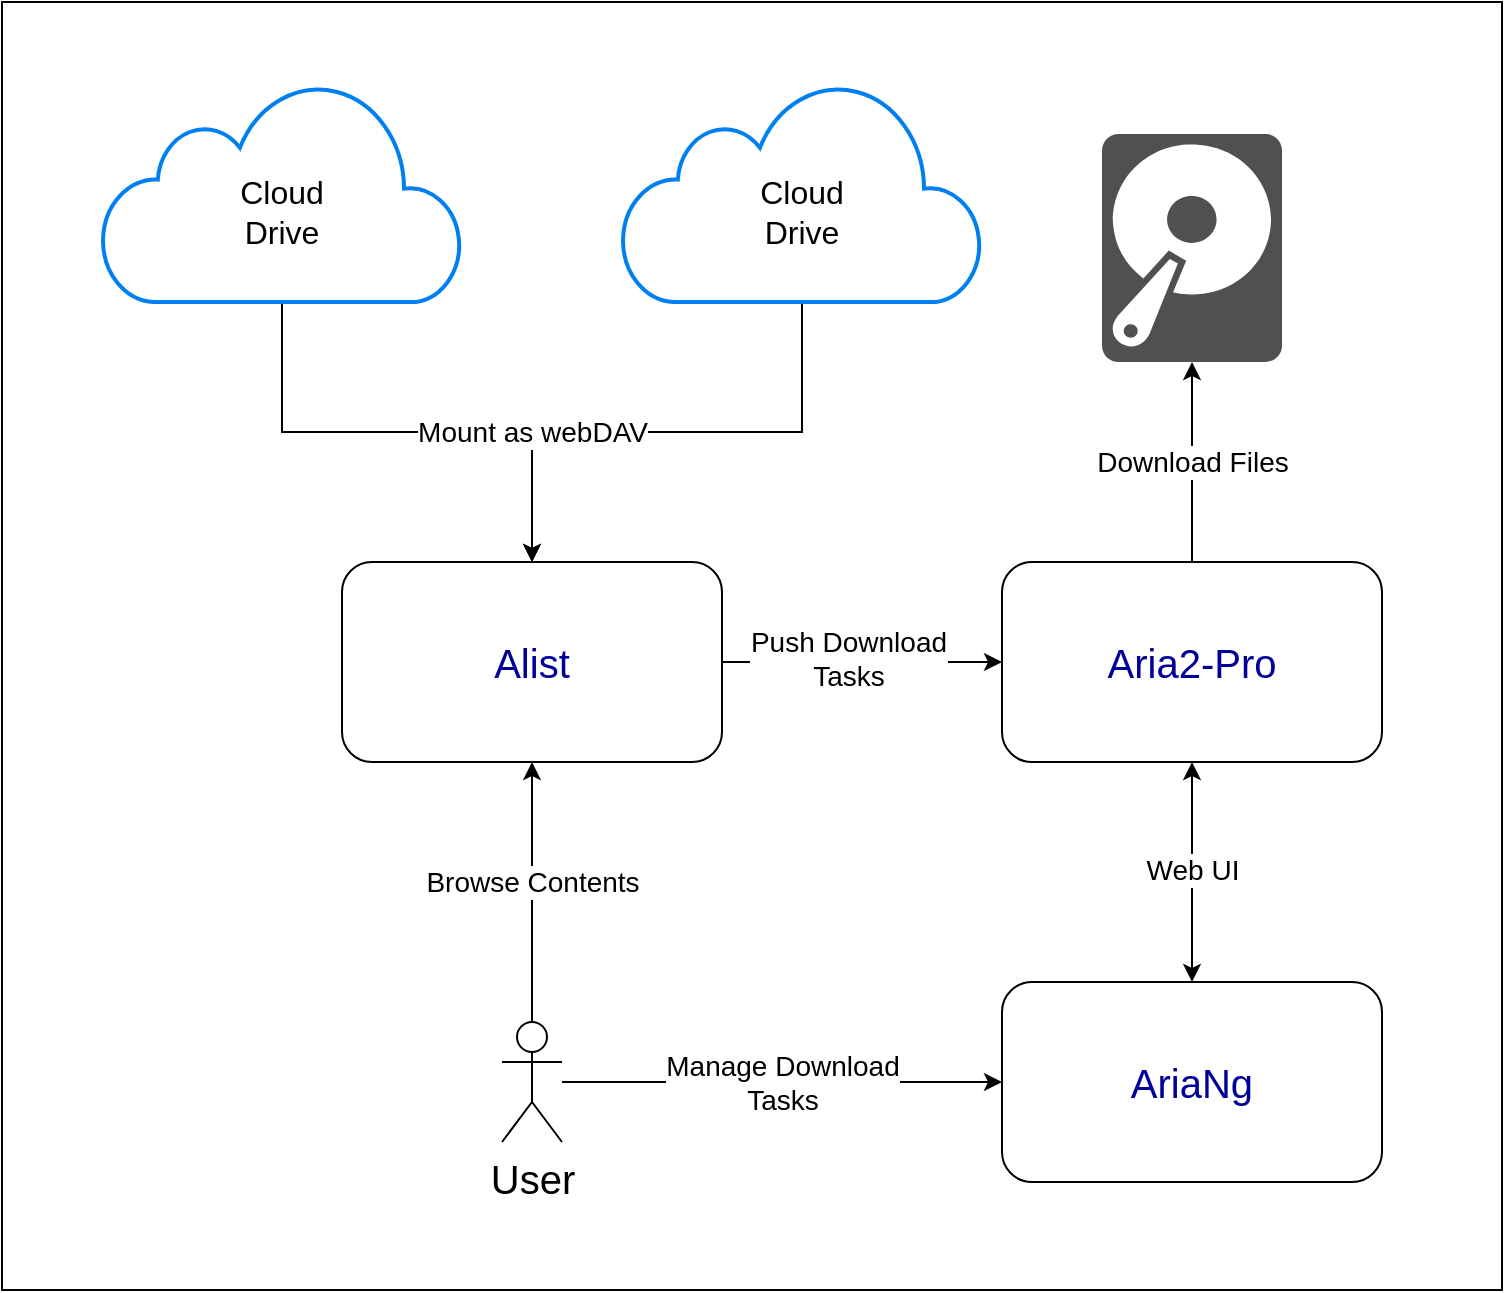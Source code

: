 <mxfile version="18.0.1" type="device"><diagram id="cUNla3JyBP_UH3Ed5v72" name="Page-1"><mxGraphModel dx="1106" dy="876" grid="1" gridSize="10" guides="1" tooltips="1" connect="1" arrows="1" fold="1" page="1" pageScale="1" pageWidth="1100" pageHeight="850" math="0" shadow="0"><root><mxCell id="0"/><mxCell id="1" parent="0"/><mxCell id="49YnxnV380gVibAS4No--23" value="" style="rounded=0;whiteSpace=wrap;html=1;fontSize=12;" parent="1" vertex="1"><mxGeometry x="70" y="60" width="750" height="644" as="geometry"/></mxCell><mxCell id="49YnxnV380gVibAS4No--7" style="edgeStyle=orthogonalEdgeStyle;rounded=0;orthogonalLoop=1;jettySize=auto;html=1;entryX=0.5;entryY=0;entryDx=0;entryDy=0;fontSize=20;" parent="1" source="49YnxnV380gVibAS4No--2" target="49YnxnV380gVibAS4No--6" edge="1"><mxGeometry relative="1" as="geometry"/></mxCell><mxCell id="49YnxnV380gVibAS4No--2" value="" style="html=1;verticalLabelPosition=bottom;align=center;labelBackgroundColor=#ffffff;verticalAlign=top;strokeWidth=2;strokeColor=#0080F0;shadow=0;dashed=0;shape=mxgraph.ios7.icons.cloud;" parent="1" vertex="1"><mxGeometry x="120" y="100" width="180" height="110" as="geometry"/></mxCell><mxCell id="49YnxnV380gVibAS4No--3" value="Cloud Drive" style="text;html=1;strokeColor=none;fillColor=none;align=center;verticalAlign=middle;whiteSpace=wrap;rounded=0;fontSize=16;" parent="1" vertex="1"><mxGeometry x="180" y="150" width="60" height="30" as="geometry"/></mxCell><mxCell id="49YnxnV380gVibAS4No--8" value="" style="edgeStyle=orthogonalEdgeStyle;rounded=0;orthogonalLoop=1;jettySize=auto;html=1;entryX=0.5;entryY=0;entryDx=0;entryDy=0;fontSize=20;" parent="1" source="49YnxnV380gVibAS4No--4" target="49YnxnV380gVibAS4No--6" edge="1"><mxGeometry relative="1" as="geometry"/></mxCell><mxCell id="49YnxnV380gVibAS4No--9" value="Mount as webDAV" style="edgeLabel;html=1;align=center;verticalAlign=middle;resizable=0;points=[];fontSize=14;" parent="49YnxnV380gVibAS4No--8" vertex="1" connectable="0"><mxGeometry x="0.508" relative="1" as="geometry"><mxPoint as="offset"/></mxGeometry></mxCell><mxCell id="49YnxnV380gVibAS4No--4" value="" style="html=1;verticalLabelPosition=bottom;align=center;labelBackgroundColor=#ffffff;verticalAlign=top;strokeWidth=2;strokeColor=#0080F0;shadow=0;dashed=0;shape=mxgraph.ios7.icons.cloud;" parent="1" vertex="1"><mxGeometry x="380" y="100" width="180" height="110" as="geometry"/></mxCell><mxCell id="49YnxnV380gVibAS4No--5" value="Cloud Drive" style="text;html=1;strokeColor=none;fillColor=none;align=center;verticalAlign=middle;whiteSpace=wrap;rounded=0;fontSize=16;" parent="1" vertex="1"><mxGeometry x="440" y="150" width="60" height="30" as="geometry"/></mxCell><mxCell id="49YnxnV380gVibAS4No--14" style="edgeStyle=orthogonalEdgeStyle;rounded=0;orthogonalLoop=1;jettySize=auto;html=1;entryX=0;entryY=0.5;entryDx=0;entryDy=0;fontSize=20;" parent="1" source="49YnxnV380gVibAS4No--6" target="49YnxnV380gVibAS4No--13" edge="1"><mxGeometry relative="1" as="geometry"/></mxCell><mxCell id="49YnxnV380gVibAS4No--15" value="Push Download&lt;br style=&quot;font-size: 14px;&quot;&gt;Tasks" style="edgeLabel;html=1;align=center;verticalAlign=middle;resizable=0;points=[];fontSize=14;" parent="49YnxnV380gVibAS4No--14" vertex="1" connectable="0"><mxGeometry x="-0.097" y="2" relative="1" as="geometry"><mxPoint as="offset"/></mxGeometry></mxCell><mxCell id="49YnxnV380gVibAS4No--6" value="Alist" style="rounded=1;whiteSpace=wrap;html=1;fontSize=20;fontColor=#000099;" parent="1" vertex="1"><mxGeometry x="240" y="340" width="190" height="100" as="geometry"/></mxCell><mxCell id="49YnxnV380gVibAS4No--11" style="edgeStyle=orthogonalEdgeStyle;rounded=0;orthogonalLoop=1;jettySize=auto;html=1;entryX=0.5;entryY=1;entryDx=0;entryDy=0;fontSize=20;" parent="1" source="49YnxnV380gVibAS4No--10" target="49YnxnV380gVibAS4No--6" edge="1"><mxGeometry relative="1" as="geometry"/></mxCell><mxCell id="49YnxnV380gVibAS4No--12" value="Browse Contents" style="edgeLabel;html=1;align=center;verticalAlign=middle;resizable=0;points=[];fontSize=14;" parent="49YnxnV380gVibAS4No--11" vertex="1" connectable="0"><mxGeometry x="0.516" y="-1" relative="1" as="geometry"><mxPoint x="-1" y="28" as="offset"/></mxGeometry></mxCell><mxCell id="49YnxnV380gVibAS4No--18" value="&lt;font style=&quot;font-size: 14px;&quot;&gt;Manage Download&lt;br style=&quot;font-size: 14px;&quot;&gt;Tasks&lt;/font&gt;" style="edgeStyle=orthogonalEdgeStyle;rounded=0;orthogonalLoop=1;jettySize=auto;html=1;entryX=0;entryY=0.5;entryDx=0;entryDy=0;fontSize=14;" parent="1" source="49YnxnV380gVibAS4No--10" target="49YnxnV380gVibAS4No--17" edge="1"><mxGeometry relative="1" as="geometry"/></mxCell><mxCell id="49YnxnV380gVibAS4No--10" value="User" style="shape=umlActor;verticalLabelPosition=bottom;verticalAlign=top;html=1;outlineConnect=0;fontSize=20;" parent="1" vertex="1"><mxGeometry x="320" y="570" width="30" height="60" as="geometry"/></mxCell><mxCell id="49YnxnV380gVibAS4No--19" style="edgeStyle=orthogonalEdgeStyle;rounded=0;orthogonalLoop=1;jettySize=auto;html=1;entryX=0.5;entryY=0;entryDx=0;entryDy=0;fontSize=12;startArrow=classic;startFill=1;" parent="1" source="49YnxnV380gVibAS4No--13" target="49YnxnV380gVibAS4No--17" edge="1"><mxGeometry relative="1" as="geometry"/></mxCell><mxCell id="49YnxnV380gVibAS4No--20" value="Web UI" style="edgeLabel;html=1;align=center;verticalAlign=middle;resizable=0;points=[];fontSize=14;" parent="49YnxnV380gVibAS4No--19" vertex="1" connectable="0"><mxGeometry x="-0.025" relative="1" as="geometry"><mxPoint as="offset"/></mxGeometry></mxCell><mxCell id="49YnxnV380gVibAS4No--22" value="Download Files" style="edgeStyle=orthogonalEdgeStyle;rounded=0;orthogonalLoop=1;jettySize=auto;html=1;fontSize=14;" parent="1" source="49YnxnV380gVibAS4No--13" target="49YnxnV380gVibAS4No--21" edge="1"><mxGeometry relative="1" as="geometry"/></mxCell><mxCell id="49YnxnV380gVibAS4No--13" value="Aria2-Pro" style="rounded=1;whiteSpace=wrap;html=1;fontSize=20;fontColor=#000099;" parent="1" vertex="1"><mxGeometry x="570" y="340" width="190" height="100" as="geometry"/></mxCell><mxCell id="49YnxnV380gVibAS4No--17" value="AriaNg" style="rounded=1;whiteSpace=wrap;html=1;fontSize=20;fontColor=#000099;" parent="1" vertex="1"><mxGeometry x="570" y="550" width="190" height="100" as="geometry"/></mxCell><mxCell id="49YnxnV380gVibAS4No--21" value="" style="sketch=0;pointerEvents=1;shadow=0;dashed=0;html=1;strokeColor=none;fillColor=#505050;labelPosition=center;verticalLabelPosition=bottom;verticalAlign=top;outlineConnect=0;align=center;shape=mxgraph.office.devices.hard_disk;fontSize=12;" parent="1" vertex="1"><mxGeometry x="620" y="126" width="90" height="114" as="geometry"/></mxCell></root></mxGraphModel></diagram></mxfile>